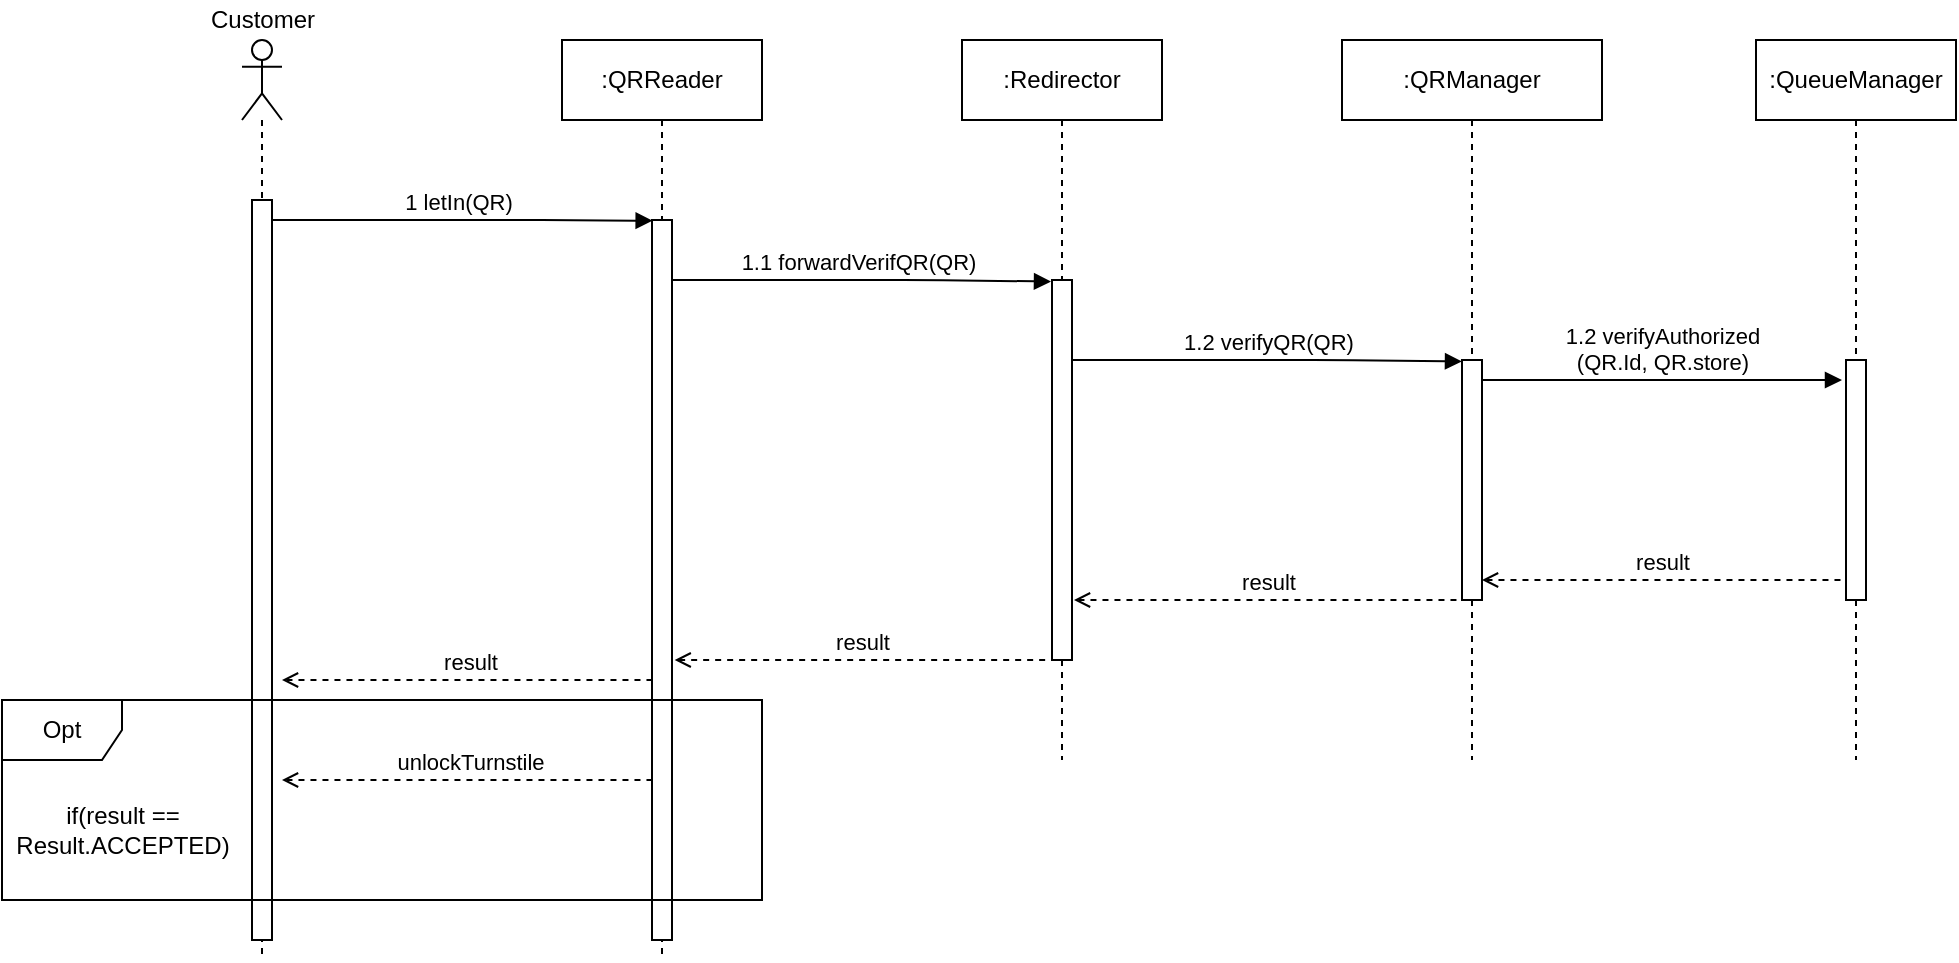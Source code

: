 <mxfile version="13.9.9" type="device"><diagram id="3pW1_D6fCtugZRDtGMTi" name="Page-1"><mxGraphModel dx="1086" dy="846" grid="1" gridSize="10" guides="1" tooltips="1" connect="1" arrows="1" fold="1" page="1" pageScale="1" pageWidth="827" pageHeight="1169" math="0" shadow="0"><root><mxCell id="0"/><mxCell id="1" parent="0"/><mxCell id="ByHkQMEVpWtqvZXblwom-11" value="&lt;div&gt;1.1 forwardVerifQR(QR)&lt;/div&gt;" style="html=1;verticalAlign=bottom;endArrow=block;entryX=-0.05;entryY=0.004;entryDx=0;entryDy=0;entryPerimeter=0;" parent="1" target="ByHkQMEVpWtqvZXblwom-12" edge="1"><mxGeometry width="80" relative="1" as="geometry"><mxPoint x="400" y="160" as="sourcePoint"/><mxPoint x="600" y="160" as="targetPoint"/><Array as="points"><mxPoint x="530.5" y="160"/></Array></mxGeometry></mxCell><mxCell id="ByHkQMEVpWtqvZXblwom-9" value="&lt;div&gt;1 letIn(QR)&lt;/div&gt;" style="html=1;verticalAlign=bottom;endArrow=block;entryX=0.033;entryY=0.001;entryDx=0;entryDy=0;entryPerimeter=0;" parent="1" target="ByHkQMEVpWtqvZXblwom-10" edge="1"><mxGeometry width="80" relative="1" as="geometry"><mxPoint x="199.5" y="130" as="sourcePoint"/><mxPoint x="359.5" y="130" as="targetPoint"/><Array as="points"><mxPoint x="330" y="130"/></Array></mxGeometry></mxCell><mxCell id="ByHkQMEVpWtqvZXblwom-1" value="" style="shape=umlLifeline;participant=umlActor;perimeter=lifelinePerimeter;whiteSpace=wrap;html=1;container=1;collapsible=0;recursiveResize=0;verticalAlign=top;spacingTop=36;outlineConnect=0;" parent="1" vertex="1"><mxGeometry x="190" y="40" width="20" height="460" as="geometry"/></mxCell><mxCell id="ByHkQMEVpWtqvZXblwom-8" value="" style="html=1;points=[];perimeter=orthogonalPerimeter;" parent="ByHkQMEVpWtqvZXblwom-1" vertex="1"><mxGeometry x="5" y="80" width="10" height="370" as="geometry"/></mxCell><mxCell id="ByHkQMEVpWtqvZXblwom-2" value="&lt;div&gt;:QRReader&lt;/div&gt;" style="shape=umlLifeline;perimeter=lifelinePerimeter;whiteSpace=wrap;html=1;container=1;collapsible=0;recursiveResize=0;outlineConnect=0;" parent="1" vertex="1"><mxGeometry x="350" y="40" width="100" height="460" as="geometry"/></mxCell><mxCell id="ByHkQMEVpWtqvZXblwom-10" value="" style="html=1;points=[];perimeter=orthogonalPerimeter;" parent="ByHkQMEVpWtqvZXblwom-2" vertex="1"><mxGeometry x="45" y="90" width="10" height="360" as="geometry"/></mxCell><mxCell id="ByHkQMEVpWtqvZXblwom-3" value=":Redirector" style="shape=umlLifeline;perimeter=lifelinePerimeter;whiteSpace=wrap;html=1;container=1;collapsible=0;recursiveResize=0;outlineConnect=0;" parent="1" vertex="1"><mxGeometry x="550" y="40" width="100" height="360" as="geometry"/></mxCell><mxCell id="ByHkQMEVpWtqvZXblwom-5" value=":QueueManager" style="shape=umlLifeline;perimeter=lifelinePerimeter;whiteSpace=wrap;html=1;container=1;collapsible=0;recursiveResize=0;outlineConnect=0;" parent="1" vertex="1"><mxGeometry x="947" y="40" width="100" height="360" as="geometry"/></mxCell><mxCell id="VXokMTatOYehGlSVQJwg-23" value="" style="html=1;points=[];perimeter=orthogonalPerimeter;" parent="ByHkQMEVpWtqvZXblwom-5" vertex="1"><mxGeometry x="45" y="160" width="10" height="120" as="geometry"/></mxCell><mxCell id="ByHkQMEVpWtqvZXblwom-4" value=":QRManager" style="shape=umlLifeline;perimeter=lifelinePerimeter;whiteSpace=wrap;html=1;container=1;collapsible=0;recursiveResize=0;outlineConnect=0;" parent="1" vertex="1"><mxGeometry x="740" y="40" width="130" height="360" as="geometry"/></mxCell><mxCell id="ByHkQMEVpWtqvZXblwom-12" value="" style="html=1;points=[];perimeter=orthogonalPerimeter;" parent="1" vertex="1"><mxGeometry x="595" y="160" width="10" height="190" as="geometry"/></mxCell><mxCell id="ByHkQMEVpWtqvZXblwom-13" value="&lt;div&gt;1.2 verifyQR(QR)&lt;/div&gt;" style="html=1;verticalAlign=bottom;endArrow=block;entryX=0;entryY=0.006;entryDx=0;entryDy=0;entryPerimeter=0;" parent="1" target="VXokMTatOYehGlSVQJwg-12" edge="1"><mxGeometry width="80" relative="1" as="geometry"><mxPoint x="605" y="200" as="sourcePoint"/><mxPoint x="790" y="200" as="targetPoint"/><Array as="points"><mxPoint x="735.5" y="200"/></Array></mxGeometry></mxCell><mxCell id="ByHkQMEVpWtqvZXblwom-19" value="result" style="html=1;verticalAlign=bottom;endArrow=none;endFill=0;startArrow=open;startFill=0;exitX=0.95;exitY=1;exitDx=0;exitDy=0;exitPerimeter=0;dashed=1;" parent="1" edge="1"><mxGeometry width="80" relative="1" as="geometry"><mxPoint x="606" y="320" as="sourcePoint"/><mxPoint x="800" y="320" as="targetPoint"/><Array as="points"><mxPoint x="732" y="320"/></Array></mxGeometry></mxCell><mxCell id="ByHkQMEVpWtqvZXblwom-20" value="result" style="html=1;verticalAlign=bottom;endArrow=none;endFill=0;startArrow=open;startFill=0;entryX=0.016;entryY=0.412;entryDx=0;entryDy=0;entryPerimeter=0;exitX=0.95;exitY=1;exitDx=0;exitDy=0;exitPerimeter=0;dashed=1;" parent="1" edge="1"><mxGeometry width="80" relative="1" as="geometry"><mxPoint x="406.34" y="350.0" as="sourcePoint"/><mxPoint x="594.0" y="350.04" as="targetPoint"/><Array as="points"><mxPoint x="532.34" y="350"/></Array></mxGeometry></mxCell><mxCell id="ByHkQMEVpWtqvZXblwom-22" value="Customer" style="text;html=1;align=center;verticalAlign=middle;resizable=0;points=[];autosize=1;" parent="1" vertex="1"><mxGeometry x="165" y="20" width="70" height="20" as="geometry"/></mxCell><mxCell id="VXokMTatOYehGlSVQJwg-12" value="" style="html=1;points=[];perimeter=orthogonalPerimeter;" parent="1" vertex="1"><mxGeometry x="800" y="200" width="10" height="120" as="geometry"/></mxCell><mxCell id="VXokMTatOYehGlSVQJwg-22" value="&lt;div&gt;1.2 verifyAuthorized&lt;/div&gt;&lt;div&gt;(QR.Id, QR.store)&lt;/div&gt;" style="html=1;verticalAlign=bottom;endArrow=block;" parent="1" edge="1"><mxGeometry width="80" relative="1" as="geometry"><mxPoint x="810" y="210" as="sourcePoint"/><mxPoint x="990" y="210" as="targetPoint"/><Array as="points"><mxPoint x="880" y="210"/></Array></mxGeometry></mxCell><mxCell id="VXokMTatOYehGlSVQJwg-24" value="result" style="html=1;verticalAlign=bottom;endArrow=none;endFill=0;startArrow=open;startFill=0;exitX=0.95;exitY=1;exitDx=0;exitDy=0;exitPerimeter=0;dashed=1;" parent="1" edge="1"><mxGeometry width="80" relative="1" as="geometry"><mxPoint x="810" y="310" as="sourcePoint"/><mxPoint x="990" y="310" as="targetPoint"/><Array as="points"><mxPoint x="936" y="310"/></Array></mxGeometry></mxCell><mxCell id="VXokMTatOYehGlSVQJwg-25" value="result" style="html=1;verticalAlign=bottom;endArrow=none;endFill=0;startArrow=open;startFill=0;entryX=0.016;entryY=0.412;entryDx=0;entryDy=0;entryPerimeter=0;exitX=0.95;exitY=1;exitDx=0;exitDy=0;exitPerimeter=0;dashed=1;" parent="1" edge="1"><mxGeometry width="80" relative="1" as="geometry"><mxPoint x="210.0" y="360" as="sourcePoint"/><mxPoint x="397.66" y="360.04" as="targetPoint"/><Array as="points"><mxPoint x="336" y="360"/></Array></mxGeometry></mxCell><mxCell id="VXokMTatOYehGlSVQJwg-27" value="if(result ==&lt;br&gt;Result.ACCEPTED)" style="text;html=1;align=center;verticalAlign=middle;resizable=0;points=[];autosize=1;" parent="1" vertex="1"><mxGeometry x="70" y="420" width="120" height="30" as="geometry"/></mxCell><mxCell id="VXokMTatOYehGlSVQJwg-28" value="unlockTurnstile" style="html=1;verticalAlign=bottom;endArrow=none;endFill=0;startArrow=open;startFill=0;entryX=0.016;entryY=0.412;entryDx=0;entryDy=0;entryPerimeter=0;exitX=0.95;exitY=1;exitDx=0;exitDy=0;exitPerimeter=0;dashed=1;" parent="1" edge="1"><mxGeometry width="80" relative="1" as="geometry"><mxPoint x="210.0" y="410" as="sourcePoint"/><mxPoint x="397.66" y="410.04" as="targetPoint"/><Array as="points"><mxPoint x="336" y="410"/></Array></mxGeometry></mxCell><mxCell id="VXokMTatOYehGlSVQJwg-26" value="Opt" style="shape=umlFrame;whiteSpace=wrap;html=1;" parent="1" vertex="1"><mxGeometry x="70" y="370" width="380" height="100" as="geometry"/></mxCell></root></mxGraphModel></diagram></mxfile>